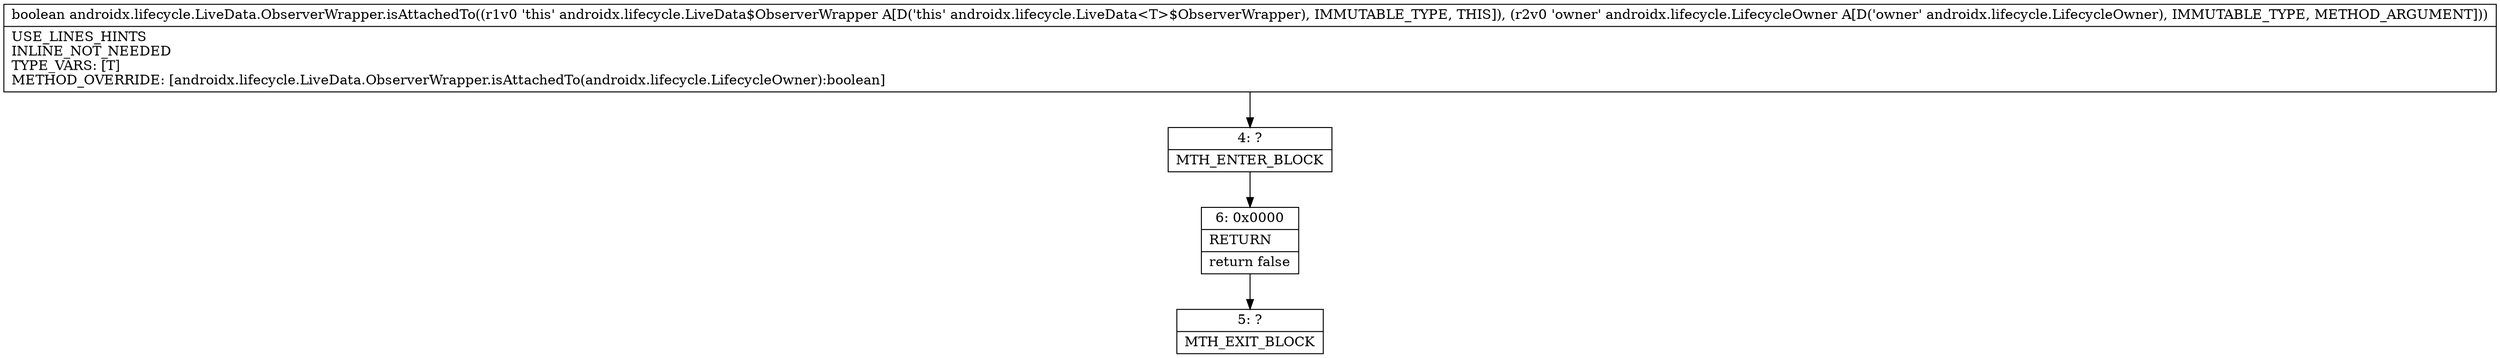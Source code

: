 digraph "CFG forandroidx.lifecycle.LiveData.ObserverWrapper.isAttachedTo(Landroidx\/lifecycle\/LifecycleOwner;)Z" {
Node_4 [shape=record,label="{4\:\ ?|MTH_ENTER_BLOCK\l}"];
Node_6 [shape=record,label="{6\:\ 0x0000|RETURN\l|return false\l}"];
Node_5 [shape=record,label="{5\:\ ?|MTH_EXIT_BLOCK\l}"];
MethodNode[shape=record,label="{boolean androidx.lifecycle.LiveData.ObserverWrapper.isAttachedTo((r1v0 'this' androidx.lifecycle.LiveData$ObserverWrapper A[D('this' androidx.lifecycle.LiveData\<T\>$ObserverWrapper), IMMUTABLE_TYPE, THIS]), (r2v0 'owner' androidx.lifecycle.LifecycleOwner A[D('owner' androidx.lifecycle.LifecycleOwner), IMMUTABLE_TYPE, METHOD_ARGUMENT]))  | USE_LINES_HINTS\lINLINE_NOT_NEEDED\lTYPE_VARS: [T]\lMETHOD_OVERRIDE: [androidx.lifecycle.LiveData.ObserverWrapper.isAttachedTo(androidx.lifecycle.LifecycleOwner):boolean]\l}"];
MethodNode -> Node_4;Node_4 -> Node_6;
Node_6 -> Node_5;
}

